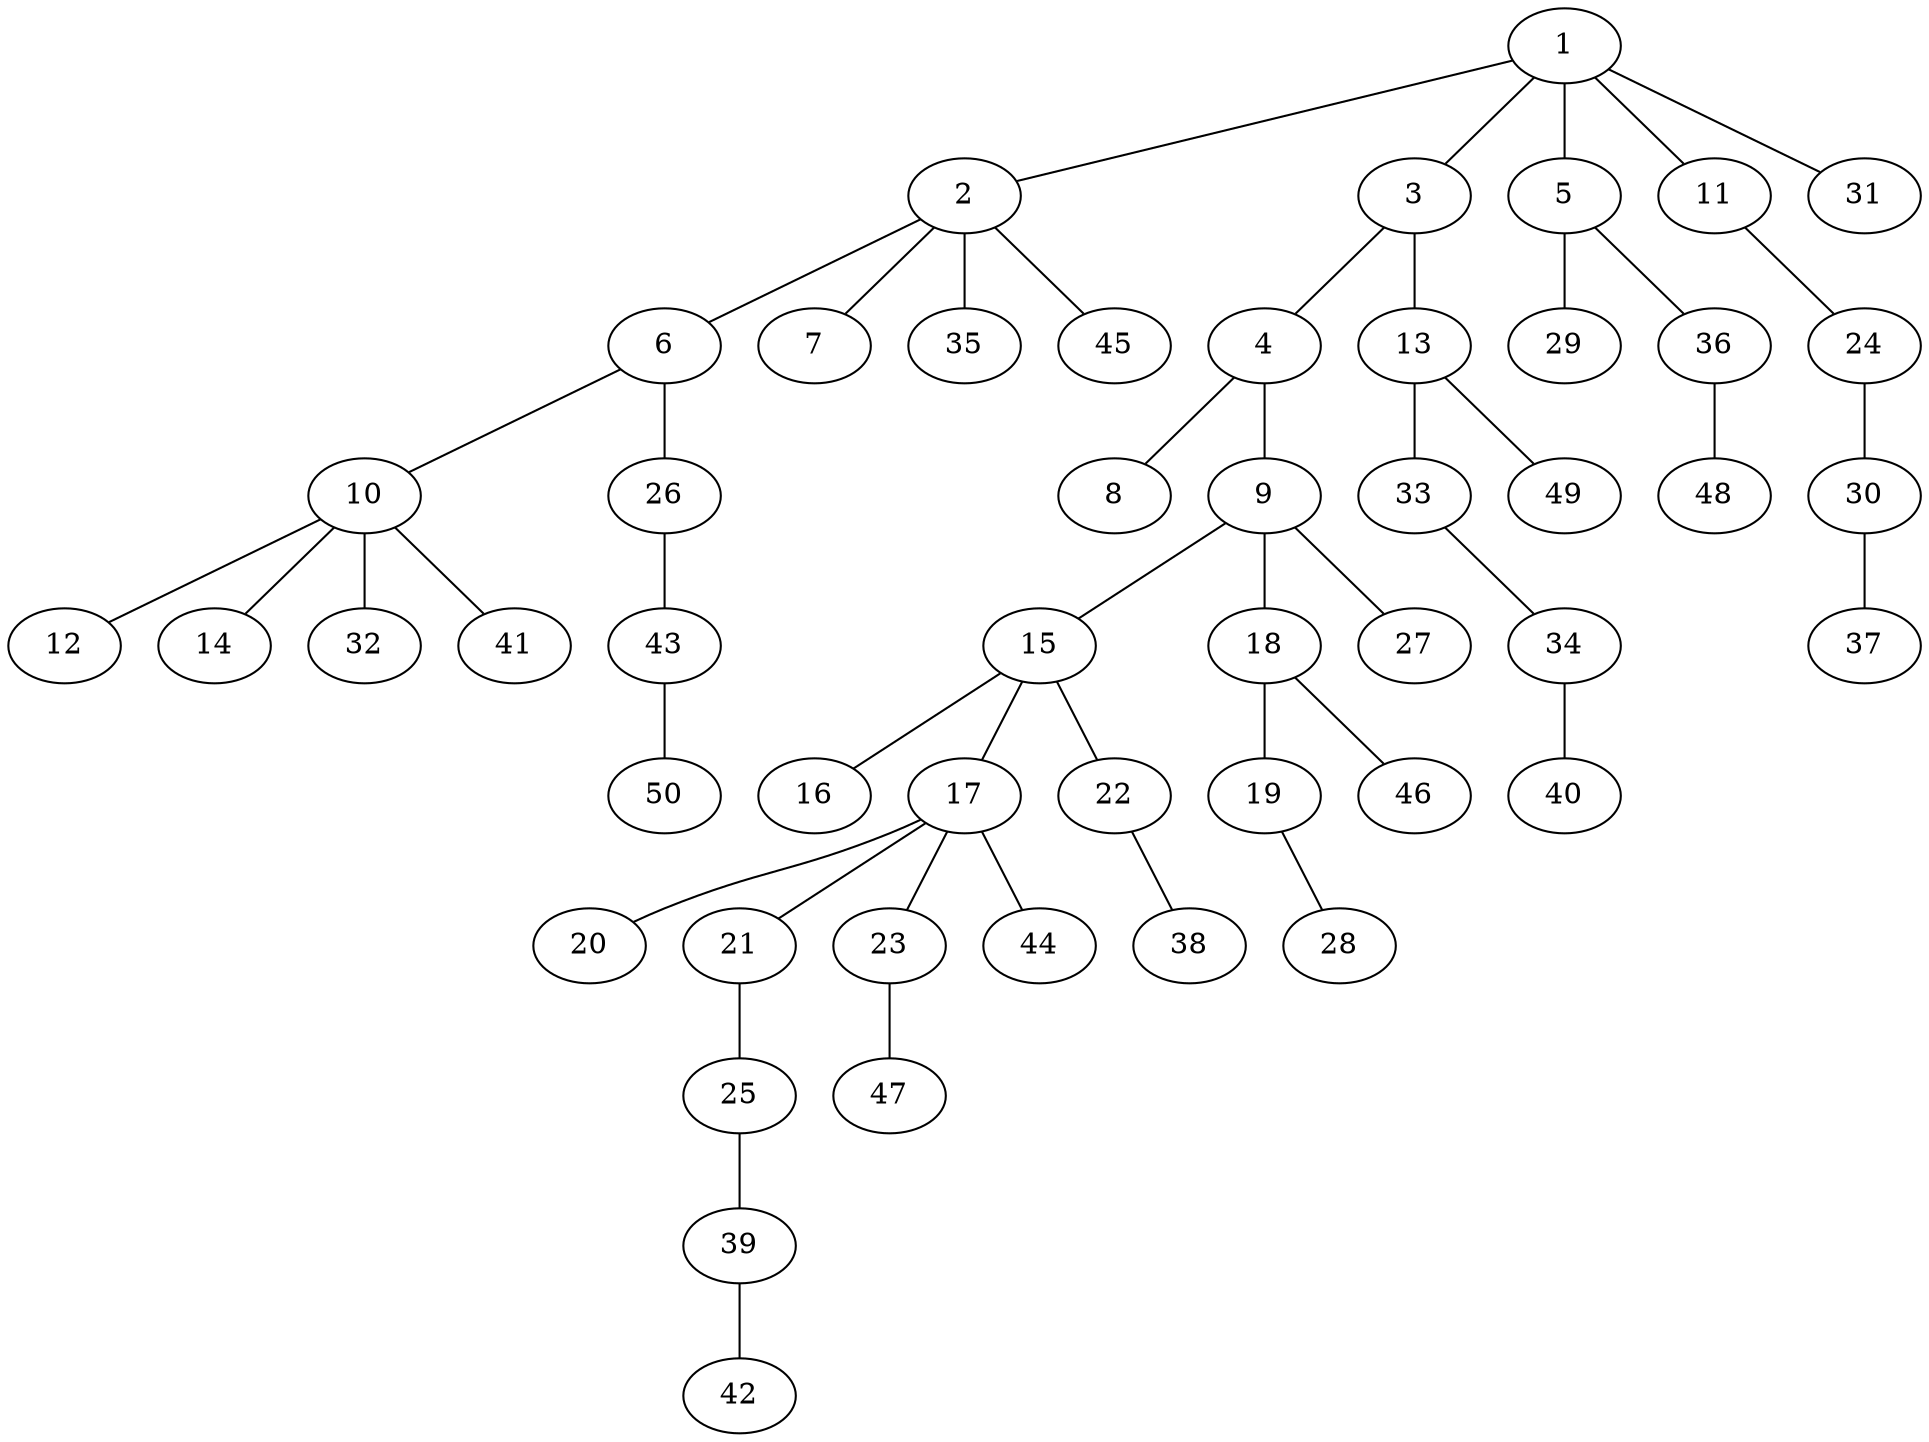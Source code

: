 graph graphname {1--2
1--3
1--5
1--11
1--31
2--6
2--7
2--35
2--45
3--4
3--13
4--8
4--9
5--29
5--36
6--10
6--26
9--15
9--18
9--27
10--12
10--14
10--32
10--41
11--24
13--33
13--49
15--16
15--17
15--22
17--20
17--21
17--23
17--44
18--19
18--46
19--28
21--25
22--38
23--47
24--30
25--39
26--43
30--37
33--34
34--40
36--48
39--42
43--50
}
